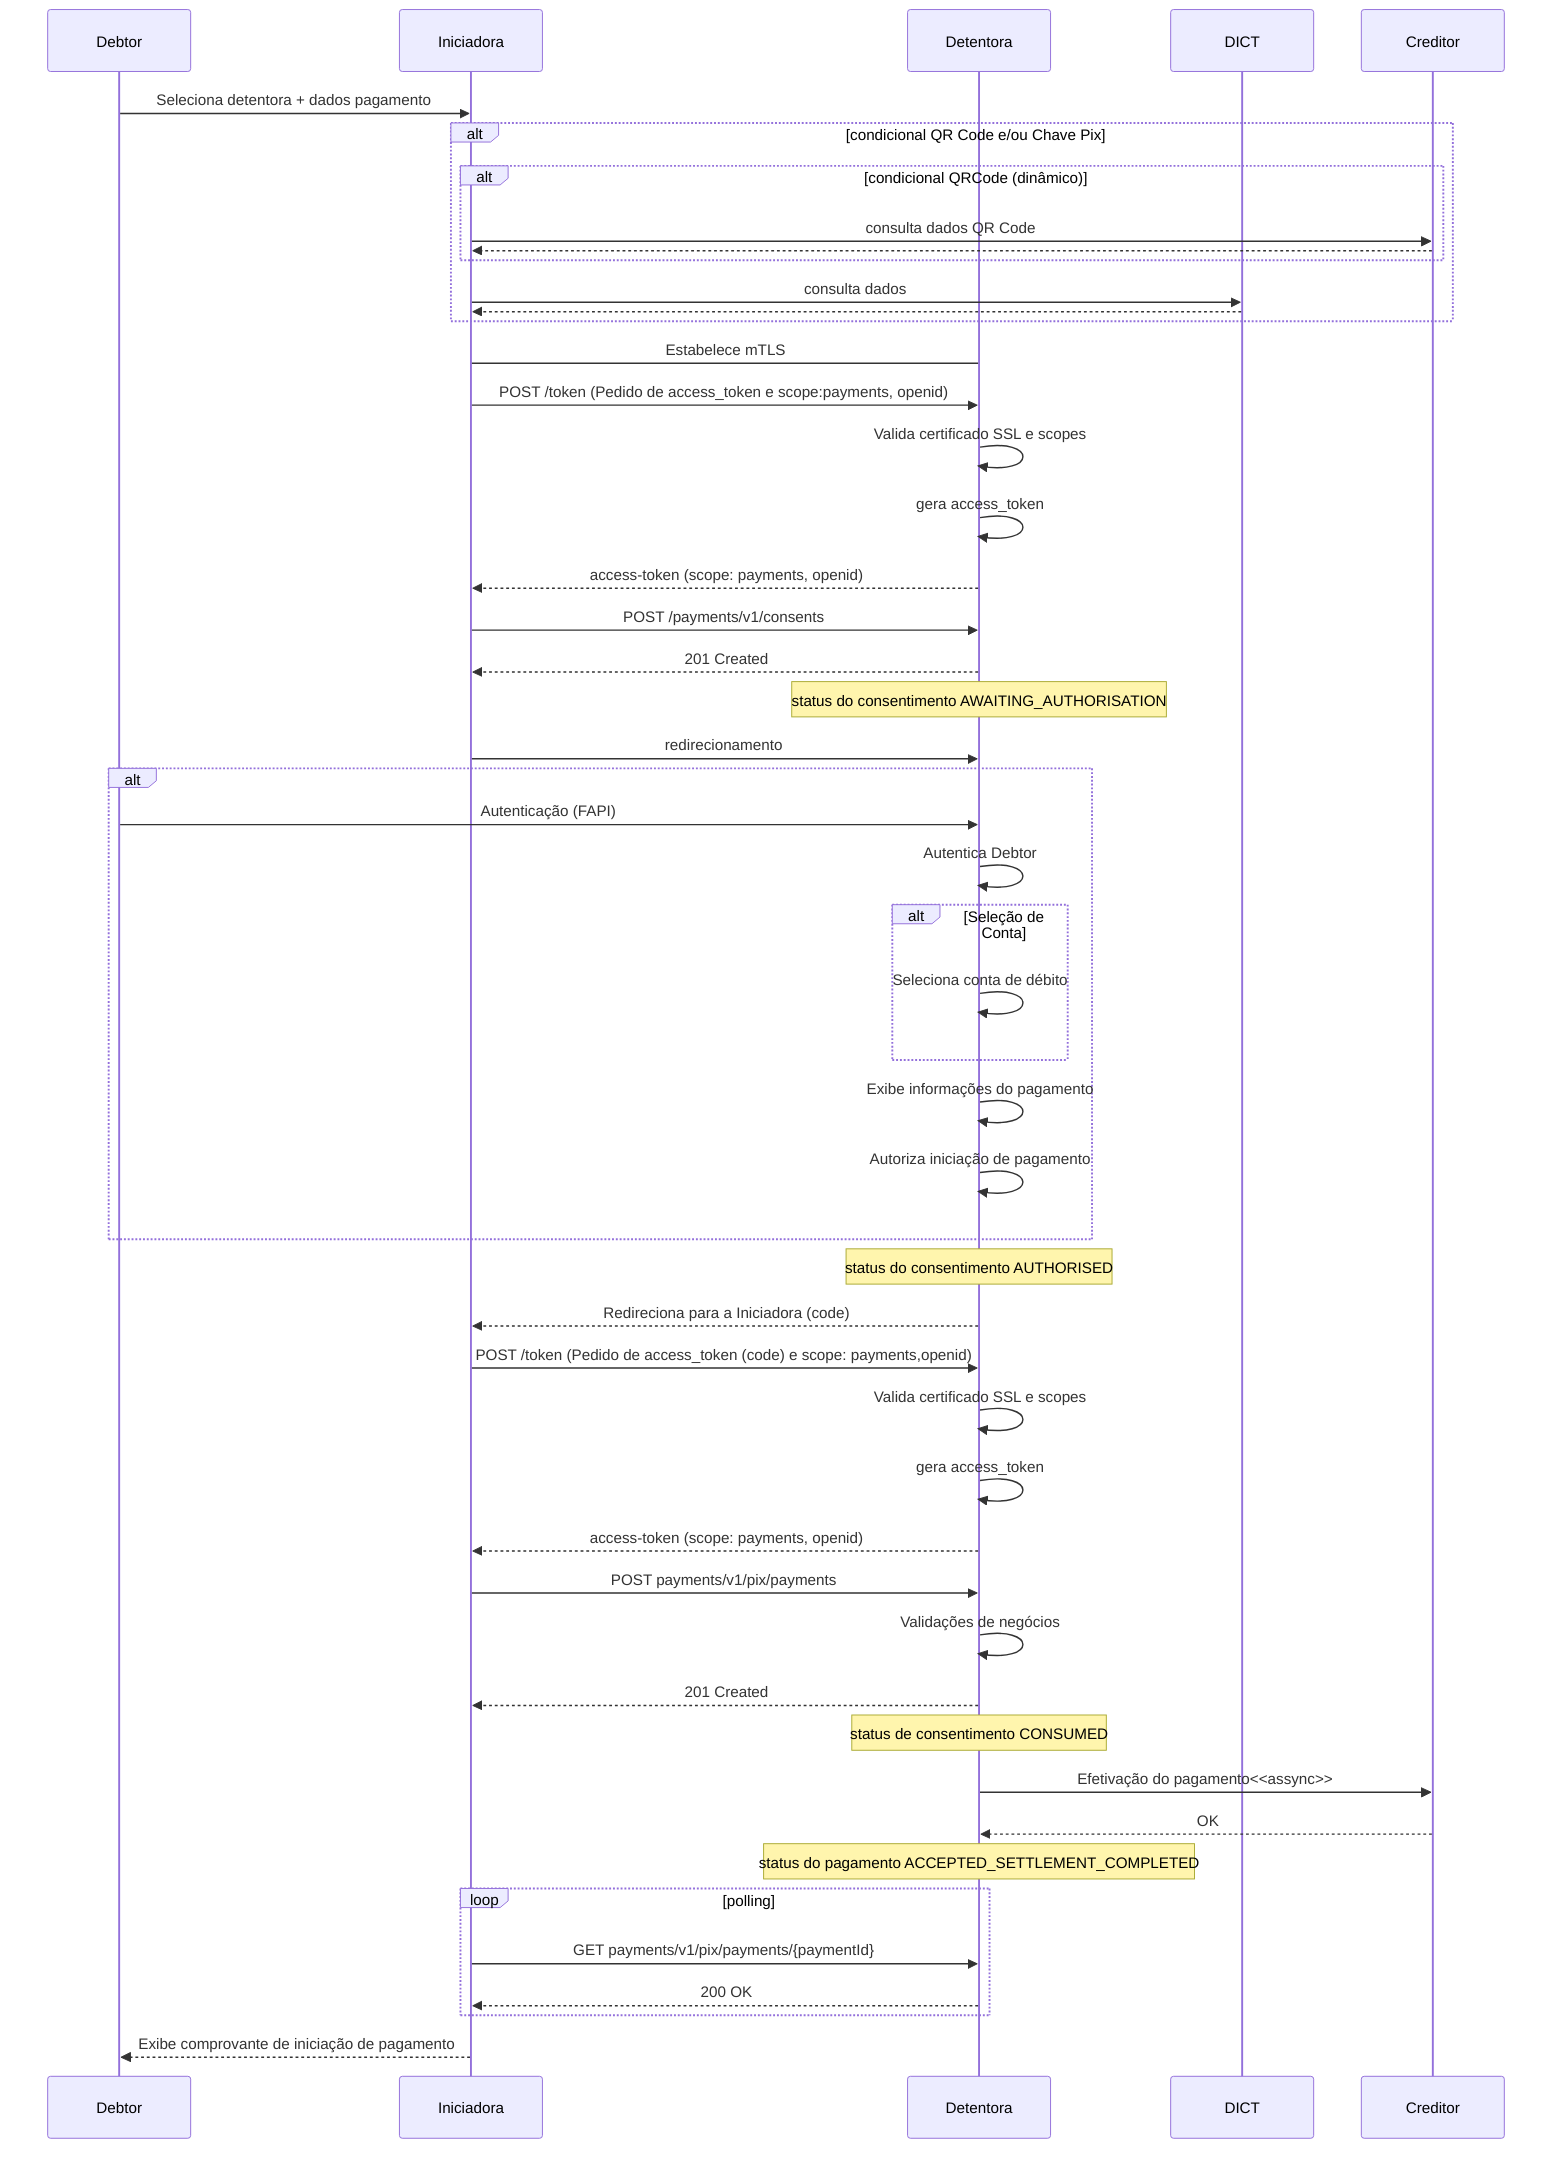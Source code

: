 sequenceDiagram
participant Debtor
participant Iniciadora
participant Detentora
participant DICT
participant Creditor

Debtor->>Iniciadora: Seleciona detentora + dados pagamento
%Note over Iniciadora: O fluxo alternativo abaixo se aplica caso a iniciação de pagamento não for via PIX Dados Manuais com agência e conta

alt condicional QR Code e/ou Chave Pix
    alt condicional QRCode (dinâmico)
        Iniciadora->>Creditor: consulta dados QR Code
        Creditor-->>Iniciadora: 
    end
    Iniciadora->>DICT: consulta dados
    DICT-->>Iniciadora: 
end

Detentora->Iniciadora: Estabelece mTLS
Iniciadora->>Detentora: POST /token (Pedido de access_token e scope:payments, openid)
Detentora->>Detentora: Valida certificado SSL e scopes
Detentora->>Detentora: gera access_token
Detentora-->>Iniciadora: access-token (scope: payments, openid)
Iniciadora->>Detentora: POST /payments/v1/consents
Detentora-->>Iniciadora: 201 Created

Note over Detentora: status do consentimento AWAITING_AUTHORISATION
Iniciadora->>Detentora: redirecionamento

alt
    Debtor->>Detentora: Autenticação (FAPI)
    Detentora->>Detentora: Autentica Debtor
    alt Seleção de Conta
        Detentora->>Detentora: Seleciona conta de débito
    end
    Detentora->>Detentora: Exibe informações do pagamento
    Detentora->>Detentora: Autoriza iniciação de pagamento
end

Note over Detentora: status do consentimento AUTHORISED

Detentora-->>Iniciadora: Redireciona para a Iniciadora (code)
Iniciadora->>Detentora: POST /token (Pedido de access_token (code) e scope: payments,openid)
Detentora->>Detentora: Valida certificado SSL e scopes
Detentora->>Detentora: gera access_token
Detentora-->>Iniciadora: access-token (scope: payments, openid)
Iniciadora->>Detentora: POST payments/v1/pix/payments
Detentora->>Detentora: Validações de negócios
Detentora-->>Iniciadora: 201 Created

Note over Detentora: status de consentimento CONSUMED

Detentora->>Creditor: Efetivação do pagamento<<assync>>
Creditor-->>Detentora: OK

Note over Detentora: status do pagamento ACCEPTED_SETTLEMENT_COMPLETED

loop polling
    Iniciadora->>Detentora: GET payments/v1/pix/payments/{paymentId}
    Detentora-->>Iniciadora: 200 OK
end

Iniciadora-->>Debtor: Exibe comprovante de iniciação de pagamento